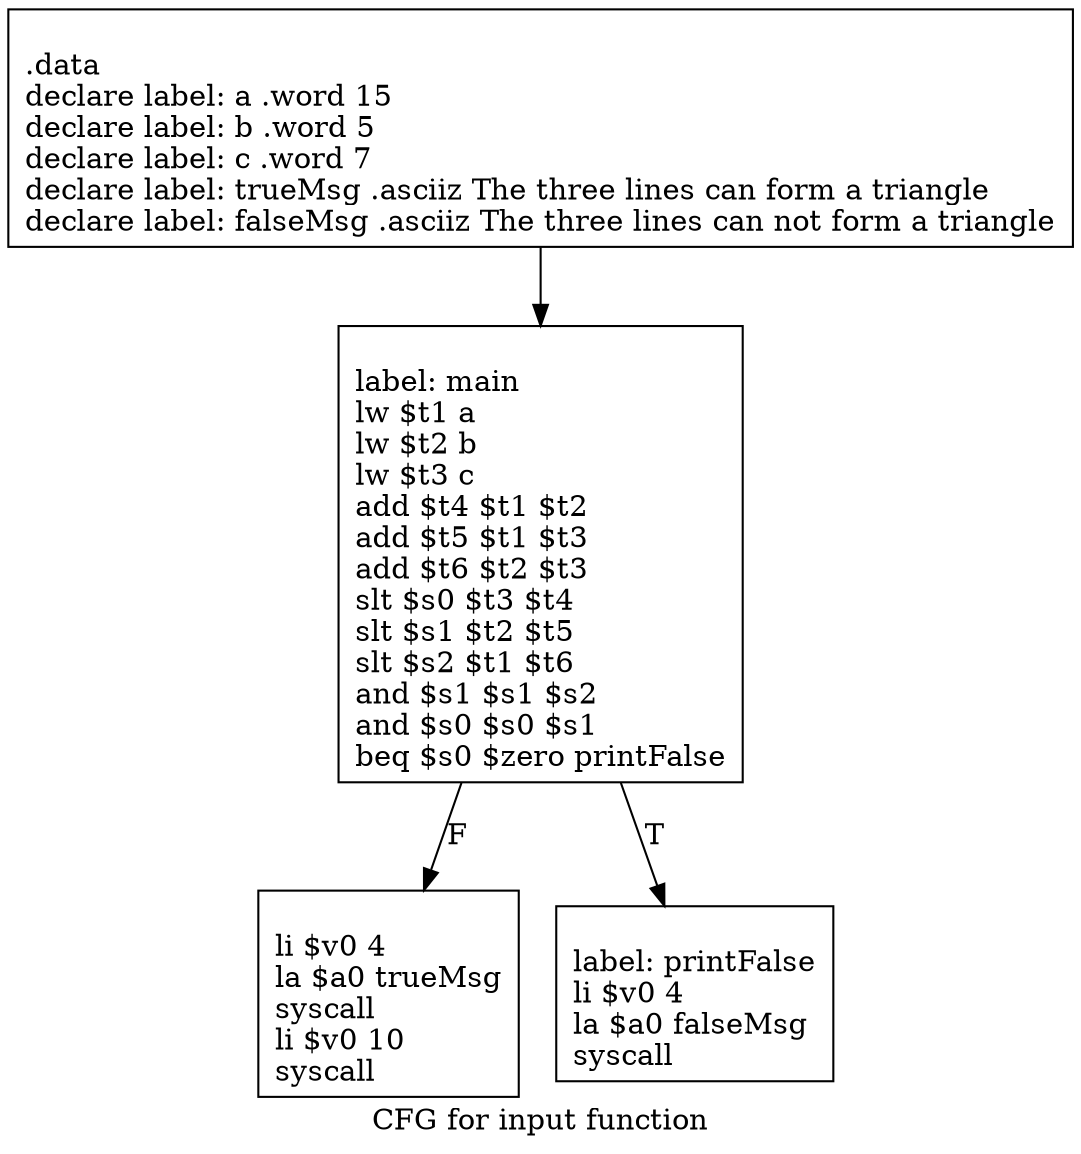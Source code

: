 digraph "CFG for input function" {
size = "16,16";
label = "CFG for input function";
1 [shape=record,label="\l.data \ldeclare label: a .word 15\ldeclare label: b .word 5\ldeclare label: c .word 7\ldeclare label: trueMsg .asciiz The three lines can form a triangle\ldeclare label: falseMsg .asciiz The three lines can not form a triangle\l"];
2 [shape=record,label="\llabel: main\llw $t1 a\llw $t2 b\llw $t3 c\ladd $t4 $t1 $t2\ladd $t5 $t1 $t3\ladd $t6 $t2 $t3\lslt $s0 $t3 $t4\lslt $s1 $t2 $t5\lslt $s2 $t1 $t6\land $s1 $s1 $s2\land $s0 $s0 $s1\lbeq $s0 $zero printFalse\l"];
3 [shape=record,label="\lli $v0 4\lla $a0 trueMsg\lsyscall\lli $v0 10\lsyscall\l"];
4 [shape=record,label="\llabel: printFalse\lli $v0 4\lla $a0 falseMsg\lsyscall\l"];
1 -> 2;
2 -> 4 [label = "T"];
2 -> 3 [label = "F"];
}